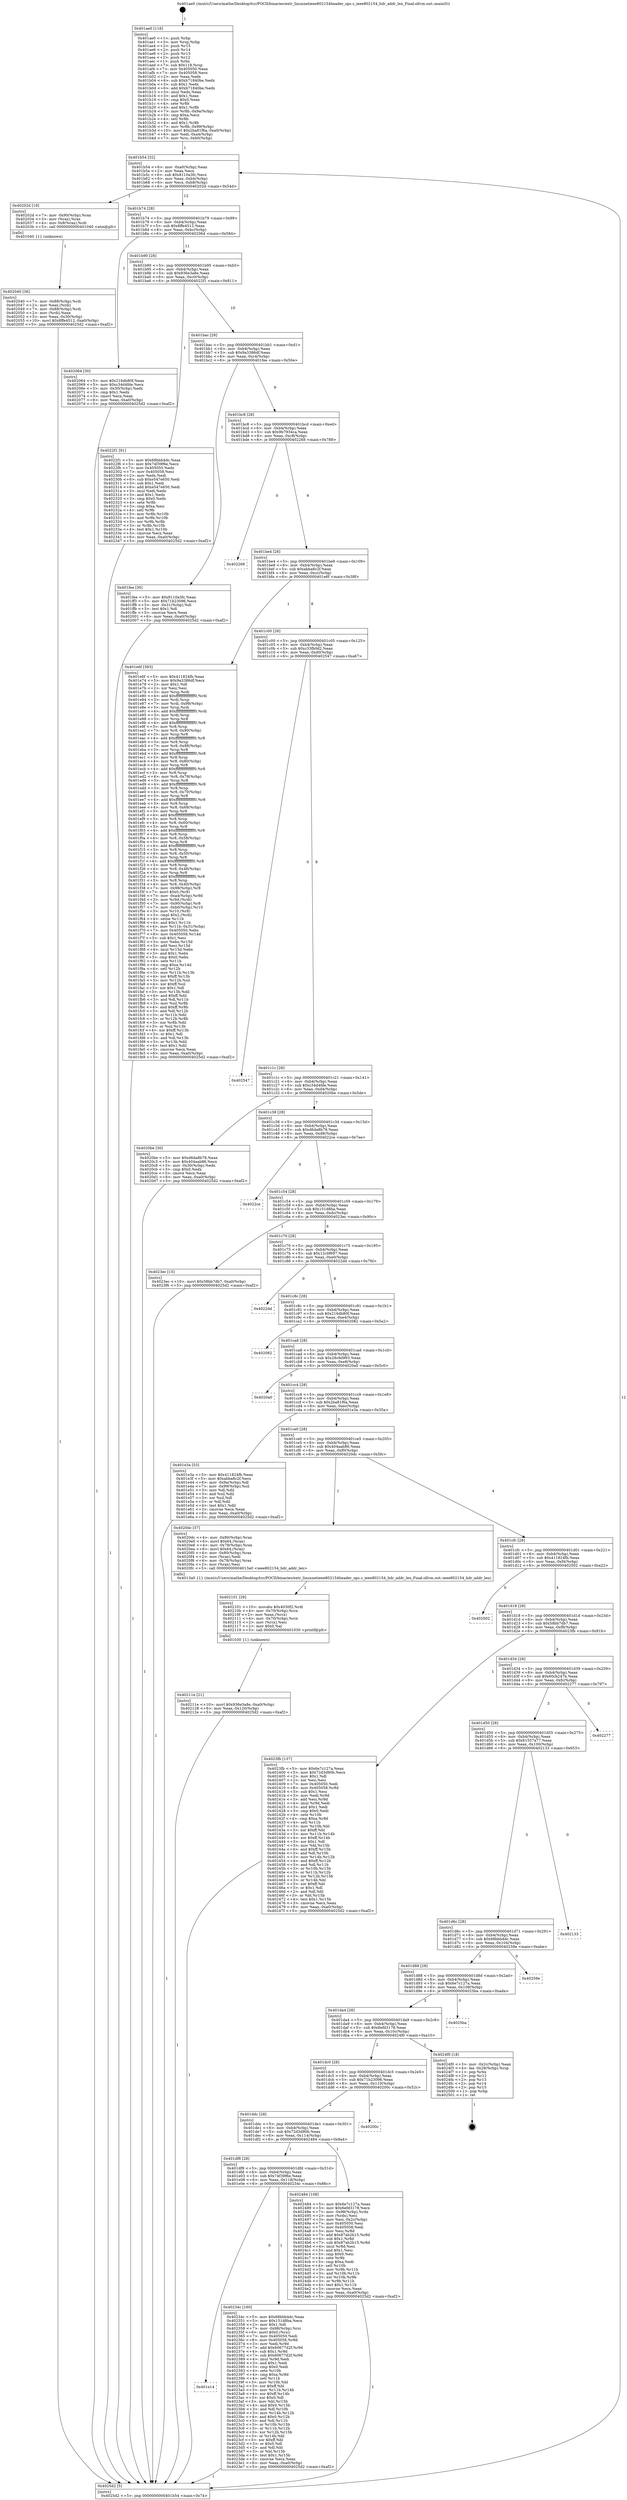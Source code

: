 digraph "0x401ae0" {
  label = "0x401ae0 (/mnt/c/Users/mathe/Desktop/tcc/POCII/binaries/extr_linuxnetieee802154header_ops.c_ieee802154_hdr_addr_len_Final-ollvm.out::main(0))"
  labelloc = "t"
  node[shape=record]

  Entry [label="",width=0.3,height=0.3,shape=circle,fillcolor=black,style=filled]
  "0x401b54" [label="{
     0x401b54 [32]\l
     | [instrs]\l
     &nbsp;&nbsp;0x401b54 \<+6\>: mov -0xa0(%rbp),%eax\l
     &nbsp;&nbsp;0x401b5a \<+2\>: mov %eax,%ecx\l
     &nbsp;&nbsp;0x401b5c \<+6\>: sub $0x8110a3fc,%ecx\l
     &nbsp;&nbsp;0x401b62 \<+6\>: mov %eax,-0xb4(%rbp)\l
     &nbsp;&nbsp;0x401b68 \<+6\>: mov %ecx,-0xb8(%rbp)\l
     &nbsp;&nbsp;0x401b6e \<+6\>: je 000000000040202d \<main+0x54d\>\l
  }"]
  "0x40202d" [label="{
     0x40202d [19]\l
     | [instrs]\l
     &nbsp;&nbsp;0x40202d \<+7\>: mov -0x90(%rbp),%rax\l
     &nbsp;&nbsp;0x402034 \<+3\>: mov (%rax),%rax\l
     &nbsp;&nbsp;0x402037 \<+4\>: mov 0x8(%rax),%rdi\l
     &nbsp;&nbsp;0x40203b \<+5\>: call 0000000000401040 \<atoi@plt\>\l
     | [calls]\l
     &nbsp;&nbsp;0x401040 \{1\} (unknown)\l
  }"]
  "0x401b74" [label="{
     0x401b74 [28]\l
     | [instrs]\l
     &nbsp;&nbsp;0x401b74 \<+5\>: jmp 0000000000401b79 \<main+0x99\>\l
     &nbsp;&nbsp;0x401b79 \<+6\>: mov -0xb4(%rbp),%eax\l
     &nbsp;&nbsp;0x401b7f \<+5\>: sub $0x8ffe4512,%eax\l
     &nbsp;&nbsp;0x401b84 \<+6\>: mov %eax,-0xbc(%rbp)\l
     &nbsp;&nbsp;0x401b8a \<+6\>: je 0000000000402064 \<main+0x584\>\l
  }"]
  Exit [label="",width=0.3,height=0.3,shape=circle,fillcolor=black,style=filled,peripheries=2]
  "0x402064" [label="{
     0x402064 [30]\l
     | [instrs]\l
     &nbsp;&nbsp;0x402064 \<+5\>: mov $0x216db80f,%eax\l
     &nbsp;&nbsp;0x402069 \<+5\>: mov $0xc34d4fde,%ecx\l
     &nbsp;&nbsp;0x40206e \<+3\>: mov -0x30(%rbp),%edx\l
     &nbsp;&nbsp;0x402071 \<+3\>: cmp $0x1,%edx\l
     &nbsp;&nbsp;0x402074 \<+3\>: cmovl %ecx,%eax\l
     &nbsp;&nbsp;0x402077 \<+6\>: mov %eax,-0xa0(%rbp)\l
     &nbsp;&nbsp;0x40207d \<+5\>: jmp 00000000004025d2 \<main+0xaf2\>\l
  }"]
  "0x401b90" [label="{
     0x401b90 [28]\l
     | [instrs]\l
     &nbsp;&nbsp;0x401b90 \<+5\>: jmp 0000000000401b95 \<main+0xb5\>\l
     &nbsp;&nbsp;0x401b95 \<+6\>: mov -0xb4(%rbp),%eax\l
     &nbsp;&nbsp;0x401b9b \<+5\>: sub $0x936e3a8e,%eax\l
     &nbsp;&nbsp;0x401ba0 \<+6\>: mov %eax,-0xc0(%rbp)\l
     &nbsp;&nbsp;0x401ba6 \<+6\>: je 00000000004022f1 \<main+0x811\>\l
  }"]
  "0x401e14" [label="{
     0x401e14\l
  }", style=dashed]
  "0x4022f1" [label="{
     0x4022f1 [91]\l
     | [instrs]\l
     &nbsp;&nbsp;0x4022f1 \<+5\>: mov $0x68bbb4dc,%eax\l
     &nbsp;&nbsp;0x4022f6 \<+5\>: mov $0x74f39f6e,%ecx\l
     &nbsp;&nbsp;0x4022fb \<+7\>: mov 0x405050,%edx\l
     &nbsp;&nbsp;0x402302 \<+7\>: mov 0x405058,%esi\l
     &nbsp;&nbsp;0x402309 \<+2\>: mov %edx,%edi\l
     &nbsp;&nbsp;0x40230b \<+6\>: sub $0xe547e650,%edi\l
     &nbsp;&nbsp;0x402311 \<+3\>: sub $0x1,%edi\l
     &nbsp;&nbsp;0x402314 \<+6\>: add $0xe547e650,%edi\l
     &nbsp;&nbsp;0x40231a \<+3\>: imul %edi,%edx\l
     &nbsp;&nbsp;0x40231d \<+3\>: and $0x1,%edx\l
     &nbsp;&nbsp;0x402320 \<+3\>: cmp $0x0,%edx\l
     &nbsp;&nbsp;0x402323 \<+4\>: sete %r8b\l
     &nbsp;&nbsp;0x402327 \<+3\>: cmp $0xa,%esi\l
     &nbsp;&nbsp;0x40232a \<+4\>: setl %r9b\l
     &nbsp;&nbsp;0x40232e \<+3\>: mov %r8b,%r10b\l
     &nbsp;&nbsp;0x402331 \<+3\>: and %r9b,%r10b\l
     &nbsp;&nbsp;0x402334 \<+3\>: xor %r9b,%r8b\l
     &nbsp;&nbsp;0x402337 \<+3\>: or %r8b,%r10b\l
     &nbsp;&nbsp;0x40233a \<+4\>: test $0x1,%r10b\l
     &nbsp;&nbsp;0x40233e \<+3\>: cmovne %ecx,%eax\l
     &nbsp;&nbsp;0x402341 \<+6\>: mov %eax,-0xa0(%rbp)\l
     &nbsp;&nbsp;0x402347 \<+5\>: jmp 00000000004025d2 \<main+0xaf2\>\l
  }"]
  "0x401bac" [label="{
     0x401bac [28]\l
     | [instrs]\l
     &nbsp;&nbsp;0x401bac \<+5\>: jmp 0000000000401bb1 \<main+0xd1\>\l
     &nbsp;&nbsp;0x401bb1 \<+6\>: mov -0xb4(%rbp),%eax\l
     &nbsp;&nbsp;0x401bb7 \<+5\>: sub $0x9a3386df,%eax\l
     &nbsp;&nbsp;0x401bbc \<+6\>: mov %eax,-0xc4(%rbp)\l
     &nbsp;&nbsp;0x401bc2 \<+6\>: je 0000000000401fee \<main+0x50e\>\l
  }"]
  "0x40234c" [label="{
     0x40234c [160]\l
     | [instrs]\l
     &nbsp;&nbsp;0x40234c \<+5\>: mov $0x68bbb4dc,%eax\l
     &nbsp;&nbsp;0x402351 \<+5\>: mov $0x151d8ba,%ecx\l
     &nbsp;&nbsp;0x402356 \<+2\>: mov $0x1,%dl\l
     &nbsp;&nbsp;0x402358 \<+7\>: mov -0x98(%rbp),%rsi\l
     &nbsp;&nbsp;0x40235f \<+6\>: movl $0x0,(%rsi)\l
     &nbsp;&nbsp;0x402365 \<+7\>: mov 0x405050,%edi\l
     &nbsp;&nbsp;0x40236c \<+8\>: mov 0x405058,%r8d\l
     &nbsp;&nbsp;0x402374 \<+3\>: mov %edi,%r9d\l
     &nbsp;&nbsp;0x402377 \<+7\>: add $0x60677d2f,%r9d\l
     &nbsp;&nbsp;0x40237e \<+4\>: sub $0x1,%r9d\l
     &nbsp;&nbsp;0x402382 \<+7\>: sub $0x60677d2f,%r9d\l
     &nbsp;&nbsp;0x402389 \<+4\>: imul %r9d,%edi\l
     &nbsp;&nbsp;0x40238d \<+3\>: and $0x1,%edi\l
     &nbsp;&nbsp;0x402390 \<+3\>: cmp $0x0,%edi\l
     &nbsp;&nbsp;0x402393 \<+4\>: sete %r10b\l
     &nbsp;&nbsp;0x402397 \<+4\>: cmp $0xa,%r8d\l
     &nbsp;&nbsp;0x40239b \<+4\>: setl %r11b\l
     &nbsp;&nbsp;0x40239f \<+3\>: mov %r10b,%bl\l
     &nbsp;&nbsp;0x4023a2 \<+3\>: xor $0xff,%bl\l
     &nbsp;&nbsp;0x4023a5 \<+3\>: mov %r11b,%r14b\l
     &nbsp;&nbsp;0x4023a8 \<+4\>: xor $0xff,%r14b\l
     &nbsp;&nbsp;0x4023ac \<+3\>: xor $0x0,%dl\l
     &nbsp;&nbsp;0x4023af \<+3\>: mov %bl,%r15b\l
     &nbsp;&nbsp;0x4023b2 \<+4\>: and $0x0,%r15b\l
     &nbsp;&nbsp;0x4023b6 \<+3\>: and %dl,%r10b\l
     &nbsp;&nbsp;0x4023b9 \<+3\>: mov %r14b,%r12b\l
     &nbsp;&nbsp;0x4023bc \<+4\>: and $0x0,%r12b\l
     &nbsp;&nbsp;0x4023c0 \<+3\>: and %dl,%r11b\l
     &nbsp;&nbsp;0x4023c3 \<+3\>: or %r10b,%r15b\l
     &nbsp;&nbsp;0x4023c6 \<+3\>: or %r11b,%r12b\l
     &nbsp;&nbsp;0x4023c9 \<+3\>: xor %r12b,%r15b\l
     &nbsp;&nbsp;0x4023cc \<+3\>: or %r14b,%bl\l
     &nbsp;&nbsp;0x4023cf \<+3\>: xor $0xff,%bl\l
     &nbsp;&nbsp;0x4023d2 \<+3\>: or $0x0,%dl\l
     &nbsp;&nbsp;0x4023d5 \<+2\>: and %dl,%bl\l
     &nbsp;&nbsp;0x4023d7 \<+3\>: or %bl,%r15b\l
     &nbsp;&nbsp;0x4023da \<+4\>: test $0x1,%r15b\l
     &nbsp;&nbsp;0x4023de \<+3\>: cmovne %ecx,%eax\l
     &nbsp;&nbsp;0x4023e1 \<+6\>: mov %eax,-0xa0(%rbp)\l
     &nbsp;&nbsp;0x4023e7 \<+5\>: jmp 00000000004025d2 \<main+0xaf2\>\l
  }"]
  "0x401fee" [label="{
     0x401fee [30]\l
     | [instrs]\l
     &nbsp;&nbsp;0x401fee \<+5\>: mov $0x8110a3fc,%eax\l
     &nbsp;&nbsp;0x401ff3 \<+5\>: mov $0x71b23096,%ecx\l
     &nbsp;&nbsp;0x401ff8 \<+3\>: mov -0x31(%rbp),%dl\l
     &nbsp;&nbsp;0x401ffb \<+3\>: test $0x1,%dl\l
     &nbsp;&nbsp;0x401ffe \<+3\>: cmovne %ecx,%eax\l
     &nbsp;&nbsp;0x402001 \<+6\>: mov %eax,-0xa0(%rbp)\l
     &nbsp;&nbsp;0x402007 \<+5\>: jmp 00000000004025d2 \<main+0xaf2\>\l
  }"]
  "0x401bc8" [label="{
     0x401bc8 [28]\l
     | [instrs]\l
     &nbsp;&nbsp;0x401bc8 \<+5\>: jmp 0000000000401bcd \<main+0xed\>\l
     &nbsp;&nbsp;0x401bcd \<+6\>: mov -0xb4(%rbp),%eax\l
     &nbsp;&nbsp;0x401bd3 \<+5\>: sub $0x9b7934ca,%eax\l
     &nbsp;&nbsp;0x401bd8 \<+6\>: mov %eax,-0xc8(%rbp)\l
     &nbsp;&nbsp;0x401bde \<+6\>: je 0000000000402268 \<main+0x788\>\l
  }"]
  "0x401df8" [label="{
     0x401df8 [28]\l
     | [instrs]\l
     &nbsp;&nbsp;0x401df8 \<+5\>: jmp 0000000000401dfd \<main+0x31d\>\l
     &nbsp;&nbsp;0x401dfd \<+6\>: mov -0xb4(%rbp),%eax\l
     &nbsp;&nbsp;0x401e03 \<+5\>: sub $0x74f39f6e,%eax\l
     &nbsp;&nbsp;0x401e08 \<+6\>: mov %eax,-0x118(%rbp)\l
     &nbsp;&nbsp;0x401e0e \<+6\>: je 000000000040234c \<main+0x86c\>\l
  }"]
  "0x402268" [label="{
     0x402268\l
  }", style=dashed]
  "0x401be4" [label="{
     0x401be4 [28]\l
     | [instrs]\l
     &nbsp;&nbsp;0x401be4 \<+5\>: jmp 0000000000401be9 \<main+0x109\>\l
     &nbsp;&nbsp;0x401be9 \<+6\>: mov -0xb4(%rbp),%eax\l
     &nbsp;&nbsp;0x401bef \<+5\>: sub $0xabba8c2f,%eax\l
     &nbsp;&nbsp;0x401bf4 \<+6\>: mov %eax,-0xcc(%rbp)\l
     &nbsp;&nbsp;0x401bfa \<+6\>: je 0000000000401e6f \<main+0x38f\>\l
  }"]
  "0x402484" [label="{
     0x402484 [108]\l
     | [instrs]\l
     &nbsp;&nbsp;0x402484 \<+5\>: mov $0x6e7c127a,%eax\l
     &nbsp;&nbsp;0x402489 \<+5\>: mov $0x6efd3178,%ecx\l
     &nbsp;&nbsp;0x40248e \<+7\>: mov -0x98(%rbp),%rdx\l
     &nbsp;&nbsp;0x402495 \<+2\>: mov (%rdx),%esi\l
     &nbsp;&nbsp;0x402497 \<+3\>: mov %esi,-0x2c(%rbp)\l
     &nbsp;&nbsp;0x40249a \<+7\>: mov 0x405050,%esi\l
     &nbsp;&nbsp;0x4024a1 \<+7\>: mov 0x405058,%edi\l
     &nbsp;&nbsp;0x4024a8 \<+3\>: mov %esi,%r8d\l
     &nbsp;&nbsp;0x4024ab \<+7\>: add $0x87ab2b15,%r8d\l
     &nbsp;&nbsp;0x4024b2 \<+4\>: sub $0x1,%r8d\l
     &nbsp;&nbsp;0x4024b6 \<+7\>: sub $0x87ab2b15,%r8d\l
     &nbsp;&nbsp;0x4024bd \<+4\>: imul %r8d,%esi\l
     &nbsp;&nbsp;0x4024c1 \<+3\>: and $0x1,%esi\l
     &nbsp;&nbsp;0x4024c4 \<+3\>: cmp $0x0,%esi\l
     &nbsp;&nbsp;0x4024c7 \<+4\>: sete %r9b\l
     &nbsp;&nbsp;0x4024cb \<+3\>: cmp $0xa,%edi\l
     &nbsp;&nbsp;0x4024ce \<+4\>: setl %r10b\l
     &nbsp;&nbsp;0x4024d2 \<+3\>: mov %r9b,%r11b\l
     &nbsp;&nbsp;0x4024d5 \<+3\>: and %r10b,%r11b\l
     &nbsp;&nbsp;0x4024d8 \<+3\>: xor %r10b,%r9b\l
     &nbsp;&nbsp;0x4024db \<+3\>: or %r9b,%r11b\l
     &nbsp;&nbsp;0x4024de \<+4\>: test $0x1,%r11b\l
     &nbsp;&nbsp;0x4024e2 \<+3\>: cmovne %ecx,%eax\l
     &nbsp;&nbsp;0x4024e5 \<+6\>: mov %eax,-0xa0(%rbp)\l
     &nbsp;&nbsp;0x4024eb \<+5\>: jmp 00000000004025d2 \<main+0xaf2\>\l
  }"]
  "0x401e6f" [label="{
     0x401e6f [383]\l
     | [instrs]\l
     &nbsp;&nbsp;0x401e6f \<+5\>: mov $0x411824fb,%eax\l
     &nbsp;&nbsp;0x401e74 \<+5\>: mov $0x9a3386df,%ecx\l
     &nbsp;&nbsp;0x401e79 \<+2\>: mov $0x1,%dl\l
     &nbsp;&nbsp;0x401e7b \<+2\>: xor %esi,%esi\l
     &nbsp;&nbsp;0x401e7d \<+3\>: mov %rsp,%rdi\l
     &nbsp;&nbsp;0x401e80 \<+4\>: add $0xfffffffffffffff0,%rdi\l
     &nbsp;&nbsp;0x401e84 \<+3\>: mov %rdi,%rsp\l
     &nbsp;&nbsp;0x401e87 \<+7\>: mov %rdi,-0x98(%rbp)\l
     &nbsp;&nbsp;0x401e8e \<+3\>: mov %rsp,%rdi\l
     &nbsp;&nbsp;0x401e91 \<+4\>: add $0xfffffffffffffff0,%rdi\l
     &nbsp;&nbsp;0x401e95 \<+3\>: mov %rdi,%rsp\l
     &nbsp;&nbsp;0x401e98 \<+3\>: mov %rsp,%r8\l
     &nbsp;&nbsp;0x401e9b \<+4\>: add $0xfffffffffffffff0,%r8\l
     &nbsp;&nbsp;0x401e9f \<+3\>: mov %r8,%rsp\l
     &nbsp;&nbsp;0x401ea2 \<+7\>: mov %r8,-0x90(%rbp)\l
     &nbsp;&nbsp;0x401ea9 \<+3\>: mov %rsp,%r8\l
     &nbsp;&nbsp;0x401eac \<+4\>: add $0xfffffffffffffff0,%r8\l
     &nbsp;&nbsp;0x401eb0 \<+3\>: mov %r8,%rsp\l
     &nbsp;&nbsp;0x401eb3 \<+7\>: mov %r8,-0x88(%rbp)\l
     &nbsp;&nbsp;0x401eba \<+3\>: mov %rsp,%r8\l
     &nbsp;&nbsp;0x401ebd \<+4\>: add $0xfffffffffffffff0,%r8\l
     &nbsp;&nbsp;0x401ec1 \<+3\>: mov %r8,%rsp\l
     &nbsp;&nbsp;0x401ec4 \<+4\>: mov %r8,-0x80(%rbp)\l
     &nbsp;&nbsp;0x401ec8 \<+3\>: mov %rsp,%r8\l
     &nbsp;&nbsp;0x401ecb \<+4\>: add $0xfffffffffffffff0,%r8\l
     &nbsp;&nbsp;0x401ecf \<+3\>: mov %r8,%rsp\l
     &nbsp;&nbsp;0x401ed2 \<+4\>: mov %r8,-0x78(%rbp)\l
     &nbsp;&nbsp;0x401ed6 \<+3\>: mov %rsp,%r8\l
     &nbsp;&nbsp;0x401ed9 \<+4\>: add $0xfffffffffffffff0,%r8\l
     &nbsp;&nbsp;0x401edd \<+3\>: mov %r8,%rsp\l
     &nbsp;&nbsp;0x401ee0 \<+4\>: mov %r8,-0x70(%rbp)\l
     &nbsp;&nbsp;0x401ee4 \<+3\>: mov %rsp,%r8\l
     &nbsp;&nbsp;0x401ee7 \<+4\>: add $0xfffffffffffffff0,%r8\l
     &nbsp;&nbsp;0x401eeb \<+3\>: mov %r8,%rsp\l
     &nbsp;&nbsp;0x401eee \<+4\>: mov %r8,-0x68(%rbp)\l
     &nbsp;&nbsp;0x401ef2 \<+3\>: mov %rsp,%r8\l
     &nbsp;&nbsp;0x401ef5 \<+4\>: add $0xfffffffffffffff0,%r8\l
     &nbsp;&nbsp;0x401ef9 \<+3\>: mov %r8,%rsp\l
     &nbsp;&nbsp;0x401efc \<+4\>: mov %r8,-0x60(%rbp)\l
     &nbsp;&nbsp;0x401f00 \<+3\>: mov %rsp,%r8\l
     &nbsp;&nbsp;0x401f03 \<+4\>: add $0xfffffffffffffff0,%r8\l
     &nbsp;&nbsp;0x401f07 \<+3\>: mov %r8,%rsp\l
     &nbsp;&nbsp;0x401f0a \<+4\>: mov %r8,-0x58(%rbp)\l
     &nbsp;&nbsp;0x401f0e \<+3\>: mov %rsp,%r8\l
     &nbsp;&nbsp;0x401f11 \<+4\>: add $0xfffffffffffffff0,%r8\l
     &nbsp;&nbsp;0x401f15 \<+3\>: mov %r8,%rsp\l
     &nbsp;&nbsp;0x401f18 \<+4\>: mov %r8,-0x50(%rbp)\l
     &nbsp;&nbsp;0x401f1c \<+3\>: mov %rsp,%r8\l
     &nbsp;&nbsp;0x401f1f \<+4\>: add $0xfffffffffffffff0,%r8\l
     &nbsp;&nbsp;0x401f23 \<+3\>: mov %r8,%rsp\l
     &nbsp;&nbsp;0x401f26 \<+4\>: mov %r8,-0x48(%rbp)\l
     &nbsp;&nbsp;0x401f2a \<+3\>: mov %rsp,%r8\l
     &nbsp;&nbsp;0x401f2d \<+4\>: add $0xfffffffffffffff0,%r8\l
     &nbsp;&nbsp;0x401f31 \<+3\>: mov %r8,%rsp\l
     &nbsp;&nbsp;0x401f34 \<+4\>: mov %r8,-0x40(%rbp)\l
     &nbsp;&nbsp;0x401f38 \<+7\>: mov -0x98(%rbp),%r8\l
     &nbsp;&nbsp;0x401f3f \<+7\>: movl $0x0,(%r8)\l
     &nbsp;&nbsp;0x401f46 \<+7\>: mov -0xa4(%rbp),%r9d\l
     &nbsp;&nbsp;0x401f4d \<+3\>: mov %r9d,(%rdi)\l
     &nbsp;&nbsp;0x401f50 \<+7\>: mov -0x90(%rbp),%r8\l
     &nbsp;&nbsp;0x401f57 \<+7\>: mov -0xb0(%rbp),%r10\l
     &nbsp;&nbsp;0x401f5e \<+3\>: mov %r10,(%r8)\l
     &nbsp;&nbsp;0x401f61 \<+3\>: cmpl $0x2,(%rdi)\l
     &nbsp;&nbsp;0x401f64 \<+4\>: setne %r11b\l
     &nbsp;&nbsp;0x401f68 \<+4\>: and $0x1,%r11b\l
     &nbsp;&nbsp;0x401f6c \<+4\>: mov %r11b,-0x31(%rbp)\l
     &nbsp;&nbsp;0x401f70 \<+7\>: mov 0x405050,%ebx\l
     &nbsp;&nbsp;0x401f77 \<+8\>: mov 0x405058,%r14d\l
     &nbsp;&nbsp;0x401f7f \<+3\>: sub $0x1,%esi\l
     &nbsp;&nbsp;0x401f82 \<+3\>: mov %ebx,%r15d\l
     &nbsp;&nbsp;0x401f85 \<+3\>: add %esi,%r15d\l
     &nbsp;&nbsp;0x401f88 \<+4\>: imul %r15d,%ebx\l
     &nbsp;&nbsp;0x401f8c \<+3\>: and $0x1,%ebx\l
     &nbsp;&nbsp;0x401f8f \<+3\>: cmp $0x0,%ebx\l
     &nbsp;&nbsp;0x401f92 \<+4\>: sete %r11b\l
     &nbsp;&nbsp;0x401f96 \<+4\>: cmp $0xa,%r14d\l
     &nbsp;&nbsp;0x401f9a \<+4\>: setl %r12b\l
     &nbsp;&nbsp;0x401f9e \<+3\>: mov %r11b,%r13b\l
     &nbsp;&nbsp;0x401fa1 \<+4\>: xor $0xff,%r13b\l
     &nbsp;&nbsp;0x401fa5 \<+3\>: mov %r12b,%sil\l
     &nbsp;&nbsp;0x401fa8 \<+4\>: xor $0xff,%sil\l
     &nbsp;&nbsp;0x401fac \<+3\>: xor $0x1,%dl\l
     &nbsp;&nbsp;0x401faf \<+3\>: mov %r13b,%dil\l
     &nbsp;&nbsp;0x401fb2 \<+4\>: and $0xff,%dil\l
     &nbsp;&nbsp;0x401fb6 \<+3\>: and %dl,%r11b\l
     &nbsp;&nbsp;0x401fb9 \<+3\>: mov %sil,%r8b\l
     &nbsp;&nbsp;0x401fbc \<+4\>: and $0xff,%r8b\l
     &nbsp;&nbsp;0x401fc0 \<+3\>: and %dl,%r12b\l
     &nbsp;&nbsp;0x401fc3 \<+3\>: or %r11b,%dil\l
     &nbsp;&nbsp;0x401fc6 \<+3\>: or %r12b,%r8b\l
     &nbsp;&nbsp;0x401fc9 \<+3\>: xor %r8b,%dil\l
     &nbsp;&nbsp;0x401fcc \<+3\>: or %sil,%r13b\l
     &nbsp;&nbsp;0x401fcf \<+4\>: xor $0xff,%r13b\l
     &nbsp;&nbsp;0x401fd3 \<+3\>: or $0x1,%dl\l
     &nbsp;&nbsp;0x401fd6 \<+3\>: and %dl,%r13b\l
     &nbsp;&nbsp;0x401fd9 \<+3\>: or %r13b,%dil\l
     &nbsp;&nbsp;0x401fdc \<+4\>: test $0x1,%dil\l
     &nbsp;&nbsp;0x401fe0 \<+3\>: cmovne %ecx,%eax\l
     &nbsp;&nbsp;0x401fe3 \<+6\>: mov %eax,-0xa0(%rbp)\l
     &nbsp;&nbsp;0x401fe9 \<+5\>: jmp 00000000004025d2 \<main+0xaf2\>\l
  }"]
  "0x401c00" [label="{
     0x401c00 [28]\l
     | [instrs]\l
     &nbsp;&nbsp;0x401c00 \<+5\>: jmp 0000000000401c05 \<main+0x125\>\l
     &nbsp;&nbsp;0x401c05 \<+6\>: mov -0xb4(%rbp),%eax\l
     &nbsp;&nbsp;0x401c0b \<+5\>: sub $0xc33fb0d2,%eax\l
     &nbsp;&nbsp;0x401c10 \<+6\>: mov %eax,-0xd0(%rbp)\l
     &nbsp;&nbsp;0x401c16 \<+6\>: je 0000000000402547 \<main+0xa67\>\l
  }"]
  "0x401ddc" [label="{
     0x401ddc [28]\l
     | [instrs]\l
     &nbsp;&nbsp;0x401ddc \<+5\>: jmp 0000000000401de1 \<main+0x301\>\l
     &nbsp;&nbsp;0x401de1 \<+6\>: mov -0xb4(%rbp),%eax\l
     &nbsp;&nbsp;0x401de7 \<+5\>: sub $0x72d3d90b,%eax\l
     &nbsp;&nbsp;0x401dec \<+6\>: mov %eax,-0x114(%rbp)\l
     &nbsp;&nbsp;0x401df2 \<+6\>: je 0000000000402484 \<main+0x9a4\>\l
  }"]
  "0x402547" [label="{
     0x402547\l
  }", style=dashed]
  "0x401c1c" [label="{
     0x401c1c [28]\l
     | [instrs]\l
     &nbsp;&nbsp;0x401c1c \<+5\>: jmp 0000000000401c21 \<main+0x141\>\l
     &nbsp;&nbsp;0x401c21 \<+6\>: mov -0xb4(%rbp),%eax\l
     &nbsp;&nbsp;0x401c27 \<+5\>: sub $0xc34d4fde,%eax\l
     &nbsp;&nbsp;0x401c2c \<+6\>: mov %eax,-0xd4(%rbp)\l
     &nbsp;&nbsp;0x401c32 \<+6\>: je 00000000004020be \<main+0x5de\>\l
  }"]
  "0x40200c" [label="{
     0x40200c\l
  }", style=dashed]
  "0x4020be" [label="{
     0x4020be [30]\l
     | [instrs]\l
     &nbsp;&nbsp;0x4020be \<+5\>: mov $0xd6da8b78,%eax\l
     &nbsp;&nbsp;0x4020c3 \<+5\>: mov $0x404aab86,%ecx\l
     &nbsp;&nbsp;0x4020c8 \<+3\>: mov -0x30(%rbp),%edx\l
     &nbsp;&nbsp;0x4020cb \<+3\>: cmp $0x0,%edx\l
     &nbsp;&nbsp;0x4020ce \<+3\>: cmove %ecx,%eax\l
     &nbsp;&nbsp;0x4020d1 \<+6\>: mov %eax,-0xa0(%rbp)\l
     &nbsp;&nbsp;0x4020d7 \<+5\>: jmp 00000000004025d2 \<main+0xaf2\>\l
  }"]
  "0x401c38" [label="{
     0x401c38 [28]\l
     | [instrs]\l
     &nbsp;&nbsp;0x401c38 \<+5\>: jmp 0000000000401c3d \<main+0x15d\>\l
     &nbsp;&nbsp;0x401c3d \<+6\>: mov -0xb4(%rbp),%eax\l
     &nbsp;&nbsp;0x401c43 \<+5\>: sub $0xd6da8b78,%eax\l
     &nbsp;&nbsp;0x401c48 \<+6\>: mov %eax,-0xd8(%rbp)\l
     &nbsp;&nbsp;0x401c4e \<+6\>: je 00000000004022ce \<main+0x7ee\>\l
  }"]
  "0x401dc0" [label="{
     0x401dc0 [28]\l
     | [instrs]\l
     &nbsp;&nbsp;0x401dc0 \<+5\>: jmp 0000000000401dc5 \<main+0x2e5\>\l
     &nbsp;&nbsp;0x401dc5 \<+6\>: mov -0xb4(%rbp),%eax\l
     &nbsp;&nbsp;0x401dcb \<+5\>: sub $0x71b23096,%eax\l
     &nbsp;&nbsp;0x401dd0 \<+6\>: mov %eax,-0x110(%rbp)\l
     &nbsp;&nbsp;0x401dd6 \<+6\>: je 000000000040200c \<main+0x52c\>\l
  }"]
  "0x4022ce" [label="{
     0x4022ce\l
  }", style=dashed]
  "0x401c54" [label="{
     0x401c54 [28]\l
     | [instrs]\l
     &nbsp;&nbsp;0x401c54 \<+5\>: jmp 0000000000401c59 \<main+0x179\>\l
     &nbsp;&nbsp;0x401c59 \<+6\>: mov -0xb4(%rbp),%eax\l
     &nbsp;&nbsp;0x401c5f \<+5\>: sub $0x151d8ba,%eax\l
     &nbsp;&nbsp;0x401c64 \<+6\>: mov %eax,-0xdc(%rbp)\l
     &nbsp;&nbsp;0x401c6a \<+6\>: je 00000000004023ec \<main+0x90c\>\l
  }"]
  "0x4024f0" [label="{
     0x4024f0 [18]\l
     | [instrs]\l
     &nbsp;&nbsp;0x4024f0 \<+3\>: mov -0x2c(%rbp),%eax\l
     &nbsp;&nbsp;0x4024f3 \<+4\>: lea -0x28(%rbp),%rsp\l
     &nbsp;&nbsp;0x4024f7 \<+1\>: pop %rbx\l
     &nbsp;&nbsp;0x4024f8 \<+2\>: pop %r12\l
     &nbsp;&nbsp;0x4024fa \<+2\>: pop %r13\l
     &nbsp;&nbsp;0x4024fc \<+2\>: pop %r14\l
     &nbsp;&nbsp;0x4024fe \<+2\>: pop %r15\l
     &nbsp;&nbsp;0x402500 \<+1\>: pop %rbp\l
     &nbsp;&nbsp;0x402501 \<+1\>: ret\l
  }"]
  "0x4023ec" [label="{
     0x4023ec [15]\l
     | [instrs]\l
     &nbsp;&nbsp;0x4023ec \<+10\>: movl $0x58bb7db7,-0xa0(%rbp)\l
     &nbsp;&nbsp;0x4023f6 \<+5\>: jmp 00000000004025d2 \<main+0xaf2\>\l
  }"]
  "0x401c70" [label="{
     0x401c70 [28]\l
     | [instrs]\l
     &nbsp;&nbsp;0x401c70 \<+5\>: jmp 0000000000401c75 \<main+0x195\>\l
     &nbsp;&nbsp;0x401c75 \<+6\>: mov -0xb4(%rbp),%eax\l
     &nbsp;&nbsp;0x401c7b \<+5\>: sub $0x12c0f697,%eax\l
     &nbsp;&nbsp;0x401c80 \<+6\>: mov %eax,-0xe0(%rbp)\l
     &nbsp;&nbsp;0x401c86 \<+6\>: je 00000000004022dd \<main+0x7fd\>\l
  }"]
  "0x401da4" [label="{
     0x401da4 [28]\l
     | [instrs]\l
     &nbsp;&nbsp;0x401da4 \<+5\>: jmp 0000000000401da9 \<main+0x2c9\>\l
     &nbsp;&nbsp;0x401da9 \<+6\>: mov -0xb4(%rbp),%eax\l
     &nbsp;&nbsp;0x401daf \<+5\>: sub $0x6efd3178,%eax\l
     &nbsp;&nbsp;0x401db4 \<+6\>: mov %eax,-0x10c(%rbp)\l
     &nbsp;&nbsp;0x401dba \<+6\>: je 00000000004024f0 \<main+0xa10\>\l
  }"]
  "0x4022dd" [label="{
     0x4022dd\l
  }", style=dashed]
  "0x401c8c" [label="{
     0x401c8c [28]\l
     | [instrs]\l
     &nbsp;&nbsp;0x401c8c \<+5\>: jmp 0000000000401c91 \<main+0x1b1\>\l
     &nbsp;&nbsp;0x401c91 \<+6\>: mov -0xb4(%rbp),%eax\l
     &nbsp;&nbsp;0x401c97 \<+5\>: sub $0x216db80f,%eax\l
     &nbsp;&nbsp;0x401c9c \<+6\>: mov %eax,-0xe4(%rbp)\l
     &nbsp;&nbsp;0x401ca2 \<+6\>: je 0000000000402082 \<main+0x5a2\>\l
  }"]
  "0x4025ba" [label="{
     0x4025ba\l
  }", style=dashed]
  "0x402082" [label="{
     0x402082\l
  }", style=dashed]
  "0x401ca8" [label="{
     0x401ca8 [28]\l
     | [instrs]\l
     &nbsp;&nbsp;0x401ca8 \<+5\>: jmp 0000000000401cad \<main+0x1cd\>\l
     &nbsp;&nbsp;0x401cad \<+6\>: mov -0xb4(%rbp),%eax\l
     &nbsp;&nbsp;0x401cb3 \<+5\>: sub $0x28c8d993,%eax\l
     &nbsp;&nbsp;0x401cb8 \<+6\>: mov %eax,-0xe8(%rbp)\l
     &nbsp;&nbsp;0x401cbe \<+6\>: je 00000000004020a0 \<main+0x5c0\>\l
  }"]
  "0x401d88" [label="{
     0x401d88 [28]\l
     | [instrs]\l
     &nbsp;&nbsp;0x401d88 \<+5\>: jmp 0000000000401d8d \<main+0x2ad\>\l
     &nbsp;&nbsp;0x401d8d \<+6\>: mov -0xb4(%rbp),%eax\l
     &nbsp;&nbsp;0x401d93 \<+5\>: sub $0x6e7c127a,%eax\l
     &nbsp;&nbsp;0x401d98 \<+6\>: mov %eax,-0x108(%rbp)\l
     &nbsp;&nbsp;0x401d9e \<+6\>: je 00000000004025ba \<main+0xada\>\l
  }"]
  "0x4020a0" [label="{
     0x4020a0\l
  }", style=dashed]
  "0x401cc4" [label="{
     0x401cc4 [28]\l
     | [instrs]\l
     &nbsp;&nbsp;0x401cc4 \<+5\>: jmp 0000000000401cc9 \<main+0x1e9\>\l
     &nbsp;&nbsp;0x401cc9 \<+6\>: mov -0xb4(%rbp),%eax\l
     &nbsp;&nbsp;0x401ccf \<+5\>: sub $0x2ba81f6a,%eax\l
     &nbsp;&nbsp;0x401cd4 \<+6\>: mov %eax,-0xec(%rbp)\l
     &nbsp;&nbsp;0x401cda \<+6\>: je 0000000000401e3a \<main+0x35a\>\l
  }"]
  "0x40259e" [label="{
     0x40259e\l
  }", style=dashed]
  "0x401e3a" [label="{
     0x401e3a [53]\l
     | [instrs]\l
     &nbsp;&nbsp;0x401e3a \<+5\>: mov $0x411824fb,%eax\l
     &nbsp;&nbsp;0x401e3f \<+5\>: mov $0xabba8c2f,%ecx\l
     &nbsp;&nbsp;0x401e44 \<+6\>: mov -0x9a(%rbp),%dl\l
     &nbsp;&nbsp;0x401e4a \<+7\>: mov -0x99(%rbp),%sil\l
     &nbsp;&nbsp;0x401e51 \<+3\>: mov %dl,%dil\l
     &nbsp;&nbsp;0x401e54 \<+3\>: and %sil,%dil\l
     &nbsp;&nbsp;0x401e57 \<+3\>: xor %sil,%dl\l
     &nbsp;&nbsp;0x401e5a \<+3\>: or %dl,%dil\l
     &nbsp;&nbsp;0x401e5d \<+4\>: test $0x1,%dil\l
     &nbsp;&nbsp;0x401e61 \<+3\>: cmovne %ecx,%eax\l
     &nbsp;&nbsp;0x401e64 \<+6\>: mov %eax,-0xa0(%rbp)\l
     &nbsp;&nbsp;0x401e6a \<+5\>: jmp 00000000004025d2 \<main+0xaf2\>\l
  }"]
  "0x401ce0" [label="{
     0x401ce0 [28]\l
     | [instrs]\l
     &nbsp;&nbsp;0x401ce0 \<+5\>: jmp 0000000000401ce5 \<main+0x205\>\l
     &nbsp;&nbsp;0x401ce5 \<+6\>: mov -0xb4(%rbp),%eax\l
     &nbsp;&nbsp;0x401ceb \<+5\>: sub $0x404aab86,%eax\l
     &nbsp;&nbsp;0x401cf0 \<+6\>: mov %eax,-0xf0(%rbp)\l
     &nbsp;&nbsp;0x401cf6 \<+6\>: je 00000000004020dc \<main+0x5fc\>\l
  }"]
  "0x4025d2" [label="{
     0x4025d2 [5]\l
     | [instrs]\l
     &nbsp;&nbsp;0x4025d2 \<+5\>: jmp 0000000000401b54 \<main+0x74\>\l
  }"]
  "0x401ae0" [label="{
     0x401ae0 [116]\l
     | [instrs]\l
     &nbsp;&nbsp;0x401ae0 \<+1\>: push %rbp\l
     &nbsp;&nbsp;0x401ae1 \<+3\>: mov %rsp,%rbp\l
     &nbsp;&nbsp;0x401ae4 \<+2\>: push %r15\l
     &nbsp;&nbsp;0x401ae6 \<+2\>: push %r14\l
     &nbsp;&nbsp;0x401ae8 \<+2\>: push %r13\l
     &nbsp;&nbsp;0x401aea \<+2\>: push %r12\l
     &nbsp;&nbsp;0x401aec \<+1\>: push %rbx\l
     &nbsp;&nbsp;0x401aed \<+7\>: sub $0x118,%rsp\l
     &nbsp;&nbsp;0x401af4 \<+7\>: mov 0x405050,%eax\l
     &nbsp;&nbsp;0x401afb \<+7\>: mov 0x405058,%ecx\l
     &nbsp;&nbsp;0x401b02 \<+2\>: mov %eax,%edx\l
     &nbsp;&nbsp;0x401b04 \<+6\>: sub $0xb71840be,%edx\l
     &nbsp;&nbsp;0x401b0a \<+3\>: sub $0x1,%edx\l
     &nbsp;&nbsp;0x401b0d \<+6\>: add $0xb71840be,%edx\l
     &nbsp;&nbsp;0x401b13 \<+3\>: imul %edx,%eax\l
     &nbsp;&nbsp;0x401b16 \<+3\>: and $0x1,%eax\l
     &nbsp;&nbsp;0x401b19 \<+3\>: cmp $0x0,%eax\l
     &nbsp;&nbsp;0x401b1c \<+4\>: sete %r8b\l
     &nbsp;&nbsp;0x401b20 \<+4\>: and $0x1,%r8b\l
     &nbsp;&nbsp;0x401b24 \<+7\>: mov %r8b,-0x9a(%rbp)\l
     &nbsp;&nbsp;0x401b2b \<+3\>: cmp $0xa,%ecx\l
     &nbsp;&nbsp;0x401b2e \<+4\>: setl %r8b\l
     &nbsp;&nbsp;0x401b32 \<+4\>: and $0x1,%r8b\l
     &nbsp;&nbsp;0x401b36 \<+7\>: mov %r8b,-0x99(%rbp)\l
     &nbsp;&nbsp;0x401b3d \<+10\>: movl $0x2ba81f6a,-0xa0(%rbp)\l
     &nbsp;&nbsp;0x401b47 \<+6\>: mov %edi,-0xa4(%rbp)\l
     &nbsp;&nbsp;0x401b4d \<+7\>: mov %rsi,-0xb0(%rbp)\l
  }"]
  "0x401d6c" [label="{
     0x401d6c [28]\l
     | [instrs]\l
     &nbsp;&nbsp;0x401d6c \<+5\>: jmp 0000000000401d71 \<main+0x291\>\l
     &nbsp;&nbsp;0x401d71 \<+6\>: mov -0xb4(%rbp),%eax\l
     &nbsp;&nbsp;0x401d77 \<+5\>: sub $0x68bbb4dc,%eax\l
     &nbsp;&nbsp;0x401d7c \<+6\>: mov %eax,-0x104(%rbp)\l
     &nbsp;&nbsp;0x401d82 \<+6\>: je 000000000040259e \<main+0xabe\>\l
  }"]
  "0x402040" [label="{
     0x402040 [36]\l
     | [instrs]\l
     &nbsp;&nbsp;0x402040 \<+7\>: mov -0x88(%rbp),%rdi\l
     &nbsp;&nbsp;0x402047 \<+2\>: mov %eax,(%rdi)\l
     &nbsp;&nbsp;0x402049 \<+7\>: mov -0x88(%rbp),%rdi\l
     &nbsp;&nbsp;0x402050 \<+2\>: mov (%rdi),%eax\l
     &nbsp;&nbsp;0x402052 \<+3\>: mov %eax,-0x30(%rbp)\l
     &nbsp;&nbsp;0x402055 \<+10\>: movl $0x8ffe4512,-0xa0(%rbp)\l
     &nbsp;&nbsp;0x40205f \<+5\>: jmp 00000000004025d2 \<main+0xaf2\>\l
  }"]
  "0x402133" [label="{
     0x402133\l
  }", style=dashed]
  "0x4020dc" [label="{
     0x4020dc [37]\l
     | [instrs]\l
     &nbsp;&nbsp;0x4020dc \<+4\>: mov -0x80(%rbp),%rax\l
     &nbsp;&nbsp;0x4020e0 \<+6\>: movl $0x64,(%rax)\l
     &nbsp;&nbsp;0x4020e6 \<+4\>: mov -0x78(%rbp),%rax\l
     &nbsp;&nbsp;0x4020ea \<+6\>: movl $0x64,(%rax)\l
     &nbsp;&nbsp;0x4020f0 \<+4\>: mov -0x80(%rbp),%rax\l
     &nbsp;&nbsp;0x4020f4 \<+2\>: mov (%rax),%edi\l
     &nbsp;&nbsp;0x4020f6 \<+4\>: mov -0x78(%rbp),%rax\l
     &nbsp;&nbsp;0x4020fa \<+2\>: mov (%rax),%esi\l
     &nbsp;&nbsp;0x4020fc \<+5\>: call 00000000004013a0 \<ieee802154_hdr_addr_len\>\l
     | [calls]\l
     &nbsp;&nbsp;0x4013a0 \{1\} (/mnt/c/Users/mathe/Desktop/tcc/POCII/binaries/extr_linuxnetieee802154header_ops.c_ieee802154_hdr_addr_len_Final-ollvm.out::ieee802154_hdr_addr_len)\l
  }"]
  "0x401cfc" [label="{
     0x401cfc [28]\l
     | [instrs]\l
     &nbsp;&nbsp;0x401cfc \<+5\>: jmp 0000000000401d01 \<main+0x221\>\l
     &nbsp;&nbsp;0x401d01 \<+6\>: mov -0xb4(%rbp),%eax\l
     &nbsp;&nbsp;0x401d07 \<+5\>: sub $0x411824fb,%eax\l
     &nbsp;&nbsp;0x401d0c \<+6\>: mov %eax,-0xf4(%rbp)\l
     &nbsp;&nbsp;0x401d12 \<+6\>: je 0000000000402502 \<main+0xa22\>\l
  }"]
  "0x402101" [label="{
     0x402101 [29]\l
     | [instrs]\l
     &nbsp;&nbsp;0x402101 \<+10\>: movabs $0x4030f2,%rdi\l
     &nbsp;&nbsp;0x40210b \<+4\>: mov -0x70(%rbp),%rcx\l
     &nbsp;&nbsp;0x40210f \<+2\>: mov %eax,(%rcx)\l
     &nbsp;&nbsp;0x402111 \<+4\>: mov -0x70(%rbp),%rcx\l
     &nbsp;&nbsp;0x402115 \<+2\>: mov (%rcx),%esi\l
     &nbsp;&nbsp;0x402117 \<+2\>: mov $0x0,%al\l
     &nbsp;&nbsp;0x402119 \<+5\>: call 0000000000401030 \<printf@plt\>\l
     | [calls]\l
     &nbsp;&nbsp;0x401030 \{1\} (unknown)\l
  }"]
  "0x40211e" [label="{
     0x40211e [21]\l
     | [instrs]\l
     &nbsp;&nbsp;0x40211e \<+10\>: movl $0x936e3a8e,-0xa0(%rbp)\l
     &nbsp;&nbsp;0x402128 \<+6\>: mov %eax,-0x120(%rbp)\l
     &nbsp;&nbsp;0x40212e \<+5\>: jmp 00000000004025d2 \<main+0xaf2\>\l
  }"]
  "0x401d50" [label="{
     0x401d50 [28]\l
     | [instrs]\l
     &nbsp;&nbsp;0x401d50 \<+5\>: jmp 0000000000401d55 \<main+0x275\>\l
     &nbsp;&nbsp;0x401d55 \<+6\>: mov -0xb4(%rbp),%eax\l
     &nbsp;&nbsp;0x401d5b \<+5\>: sub $0x61557a77,%eax\l
     &nbsp;&nbsp;0x401d60 \<+6\>: mov %eax,-0x100(%rbp)\l
     &nbsp;&nbsp;0x401d66 \<+6\>: je 0000000000402133 \<main+0x653\>\l
  }"]
  "0x402502" [label="{
     0x402502\l
  }", style=dashed]
  "0x401d18" [label="{
     0x401d18 [28]\l
     | [instrs]\l
     &nbsp;&nbsp;0x401d18 \<+5\>: jmp 0000000000401d1d \<main+0x23d\>\l
     &nbsp;&nbsp;0x401d1d \<+6\>: mov -0xb4(%rbp),%eax\l
     &nbsp;&nbsp;0x401d23 \<+5\>: sub $0x58bb7db7,%eax\l
     &nbsp;&nbsp;0x401d28 \<+6\>: mov %eax,-0xf8(%rbp)\l
     &nbsp;&nbsp;0x401d2e \<+6\>: je 00000000004023fb \<main+0x91b\>\l
  }"]
  "0x402277" [label="{
     0x402277\l
  }", style=dashed]
  "0x4023fb" [label="{
     0x4023fb [137]\l
     | [instrs]\l
     &nbsp;&nbsp;0x4023fb \<+5\>: mov $0x6e7c127a,%eax\l
     &nbsp;&nbsp;0x402400 \<+5\>: mov $0x72d3d90b,%ecx\l
     &nbsp;&nbsp;0x402405 \<+2\>: mov $0x1,%dl\l
     &nbsp;&nbsp;0x402407 \<+2\>: xor %esi,%esi\l
     &nbsp;&nbsp;0x402409 \<+7\>: mov 0x405050,%edi\l
     &nbsp;&nbsp;0x402410 \<+8\>: mov 0x405058,%r8d\l
     &nbsp;&nbsp;0x402418 \<+3\>: sub $0x1,%esi\l
     &nbsp;&nbsp;0x40241b \<+3\>: mov %edi,%r9d\l
     &nbsp;&nbsp;0x40241e \<+3\>: add %esi,%r9d\l
     &nbsp;&nbsp;0x402421 \<+4\>: imul %r9d,%edi\l
     &nbsp;&nbsp;0x402425 \<+3\>: and $0x1,%edi\l
     &nbsp;&nbsp;0x402428 \<+3\>: cmp $0x0,%edi\l
     &nbsp;&nbsp;0x40242b \<+4\>: sete %r10b\l
     &nbsp;&nbsp;0x40242f \<+4\>: cmp $0xa,%r8d\l
     &nbsp;&nbsp;0x402433 \<+4\>: setl %r11b\l
     &nbsp;&nbsp;0x402437 \<+3\>: mov %r10b,%bl\l
     &nbsp;&nbsp;0x40243a \<+3\>: xor $0xff,%bl\l
     &nbsp;&nbsp;0x40243d \<+3\>: mov %r11b,%r14b\l
     &nbsp;&nbsp;0x402440 \<+4\>: xor $0xff,%r14b\l
     &nbsp;&nbsp;0x402444 \<+3\>: xor $0x1,%dl\l
     &nbsp;&nbsp;0x402447 \<+3\>: mov %bl,%r15b\l
     &nbsp;&nbsp;0x40244a \<+4\>: and $0xff,%r15b\l
     &nbsp;&nbsp;0x40244e \<+3\>: and %dl,%r10b\l
     &nbsp;&nbsp;0x402451 \<+3\>: mov %r14b,%r12b\l
     &nbsp;&nbsp;0x402454 \<+4\>: and $0xff,%r12b\l
     &nbsp;&nbsp;0x402458 \<+3\>: and %dl,%r11b\l
     &nbsp;&nbsp;0x40245b \<+3\>: or %r10b,%r15b\l
     &nbsp;&nbsp;0x40245e \<+3\>: or %r11b,%r12b\l
     &nbsp;&nbsp;0x402461 \<+3\>: xor %r12b,%r15b\l
     &nbsp;&nbsp;0x402464 \<+3\>: or %r14b,%bl\l
     &nbsp;&nbsp;0x402467 \<+3\>: xor $0xff,%bl\l
     &nbsp;&nbsp;0x40246a \<+3\>: or $0x1,%dl\l
     &nbsp;&nbsp;0x40246d \<+2\>: and %dl,%bl\l
     &nbsp;&nbsp;0x40246f \<+3\>: or %bl,%r15b\l
     &nbsp;&nbsp;0x402472 \<+4\>: test $0x1,%r15b\l
     &nbsp;&nbsp;0x402476 \<+3\>: cmovne %ecx,%eax\l
     &nbsp;&nbsp;0x402479 \<+6\>: mov %eax,-0xa0(%rbp)\l
     &nbsp;&nbsp;0x40247f \<+5\>: jmp 00000000004025d2 \<main+0xaf2\>\l
  }"]
  "0x401d34" [label="{
     0x401d34 [28]\l
     | [instrs]\l
     &nbsp;&nbsp;0x401d34 \<+5\>: jmp 0000000000401d39 \<main+0x259\>\l
     &nbsp;&nbsp;0x401d39 \<+6\>: mov -0xb4(%rbp),%eax\l
     &nbsp;&nbsp;0x401d3f \<+5\>: sub $0x60cb247b,%eax\l
     &nbsp;&nbsp;0x401d44 \<+6\>: mov %eax,-0xfc(%rbp)\l
     &nbsp;&nbsp;0x401d4a \<+6\>: je 0000000000402277 \<main+0x797\>\l
  }"]
  Entry -> "0x401ae0" [label=" 1"]
  "0x401b54" -> "0x40202d" [label=" 1"]
  "0x401b54" -> "0x401b74" [label=" 12"]
  "0x4024f0" -> Exit [label=" 1"]
  "0x401b74" -> "0x402064" [label=" 1"]
  "0x401b74" -> "0x401b90" [label=" 11"]
  "0x402484" -> "0x4025d2" [label=" 1"]
  "0x401b90" -> "0x4022f1" [label=" 1"]
  "0x401b90" -> "0x401bac" [label=" 10"]
  "0x4023fb" -> "0x4025d2" [label=" 1"]
  "0x401bac" -> "0x401fee" [label=" 1"]
  "0x401bac" -> "0x401bc8" [label=" 9"]
  "0x4023ec" -> "0x4025d2" [label=" 1"]
  "0x401bc8" -> "0x402268" [label=" 0"]
  "0x401bc8" -> "0x401be4" [label=" 9"]
  "0x401df8" -> "0x401e14" [label=" 0"]
  "0x401be4" -> "0x401e6f" [label=" 1"]
  "0x401be4" -> "0x401c00" [label=" 8"]
  "0x401df8" -> "0x40234c" [label=" 1"]
  "0x401c00" -> "0x402547" [label=" 0"]
  "0x401c00" -> "0x401c1c" [label=" 8"]
  "0x401ddc" -> "0x401df8" [label=" 1"]
  "0x401c1c" -> "0x4020be" [label=" 1"]
  "0x401c1c" -> "0x401c38" [label=" 7"]
  "0x401ddc" -> "0x402484" [label=" 1"]
  "0x401c38" -> "0x4022ce" [label=" 0"]
  "0x401c38" -> "0x401c54" [label=" 7"]
  "0x401dc0" -> "0x401ddc" [label=" 2"]
  "0x401c54" -> "0x4023ec" [label=" 1"]
  "0x401c54" -> "0x401c70" [label=" 6"]
  "0x401dc0" -> "0x40200c" [label=" 0"]
  "0x401c70" -> "0x4022dd" [label=" 0"]
  "0x401c70" -> "0x401c8c" [label=" 6"]
  "0x401da4" -> "0x401dc0" [label=" 2"]
  "0x401c8c" -> "0x402082" [label=" 0"]
  "0x401c8c" -> "0x401ca8" [label=" 6"]
  "0x401da4" -> "0x4024f0" [label=" 1"]
  "0x401ca8" -> "0x4020a0" [label=" 0"]
  "0x401ca8" -> "0x401cc4" [label=" 6"]
  "0x401d88" -> "0x401da4" [label=" 3"]
  "0x401cc4" -> "0x401e3a" [label=" 1"]
  "0x401cc4" -> "0x401ce0" [label=" 5"]
  "0x401e3a" -> "0x4025d2" [label=" 1"]
  "0x401ae0" -> "0x401b54" [label=" 1"]
  "0x4025d2" -> "0x401b54" [label=" 12"]
  "0x401d88" -> "0x4025ba" [label=" 0"]
  "0x401e6f" -> "0x4025d2" [label=" 1"]
  "0x401fee" -> "0x4025d2" [label=" 1"]
  "0x40202d" -> "0x402040" [label=" 1"]
  "0x402040" -> "0x4025d2" [label=" 1"]
  "0x402064" -> "0x4025d2" [label=" 1"]
  "0x4020be" -> "0x4025d2" [label=" 1"]
  "0x401d6c" -> "0x401d88" [label=" 3"]
  "0x401ce0" -> "0x4020dc" [label=" 1"]
  "0x401ce0" -> "0x401cfc" [label=" 4"]
  "0x4020dc" -> "0x402101" [label=" 1"]
  "0x402101" -> "0x40211e" [label=" 1"]
  "0x40211e" -> "0x4025d2" [label=" 1"]
  "0x4022f1" -> "0x4025d2" [label=" 1"]
  "0x401d6c" -> "0x40259e" [label=" 0"]
  "0x401cfc" -> "0x402502" [label=" 0"]
  "0x401cfc" -> "0x401d18" [label=" 4"]
  "0x401d50" -> "0x401d6c" [label=" 3"]
  "0x401d18" -> "0x4023fb" [label=" 1"]
  "0x401d18" -> "0x401d34" [label=" 3"]
  "0x401d50" -> "0x402133" [label=" 0"]
  "0x401d34" -> "0x402277" [label=" 0"]
  "0x401d34" -> "0x401d50" [label=" 3"]
  "0x40234c" -> "0x4025d2" [label=" 1"]
}
